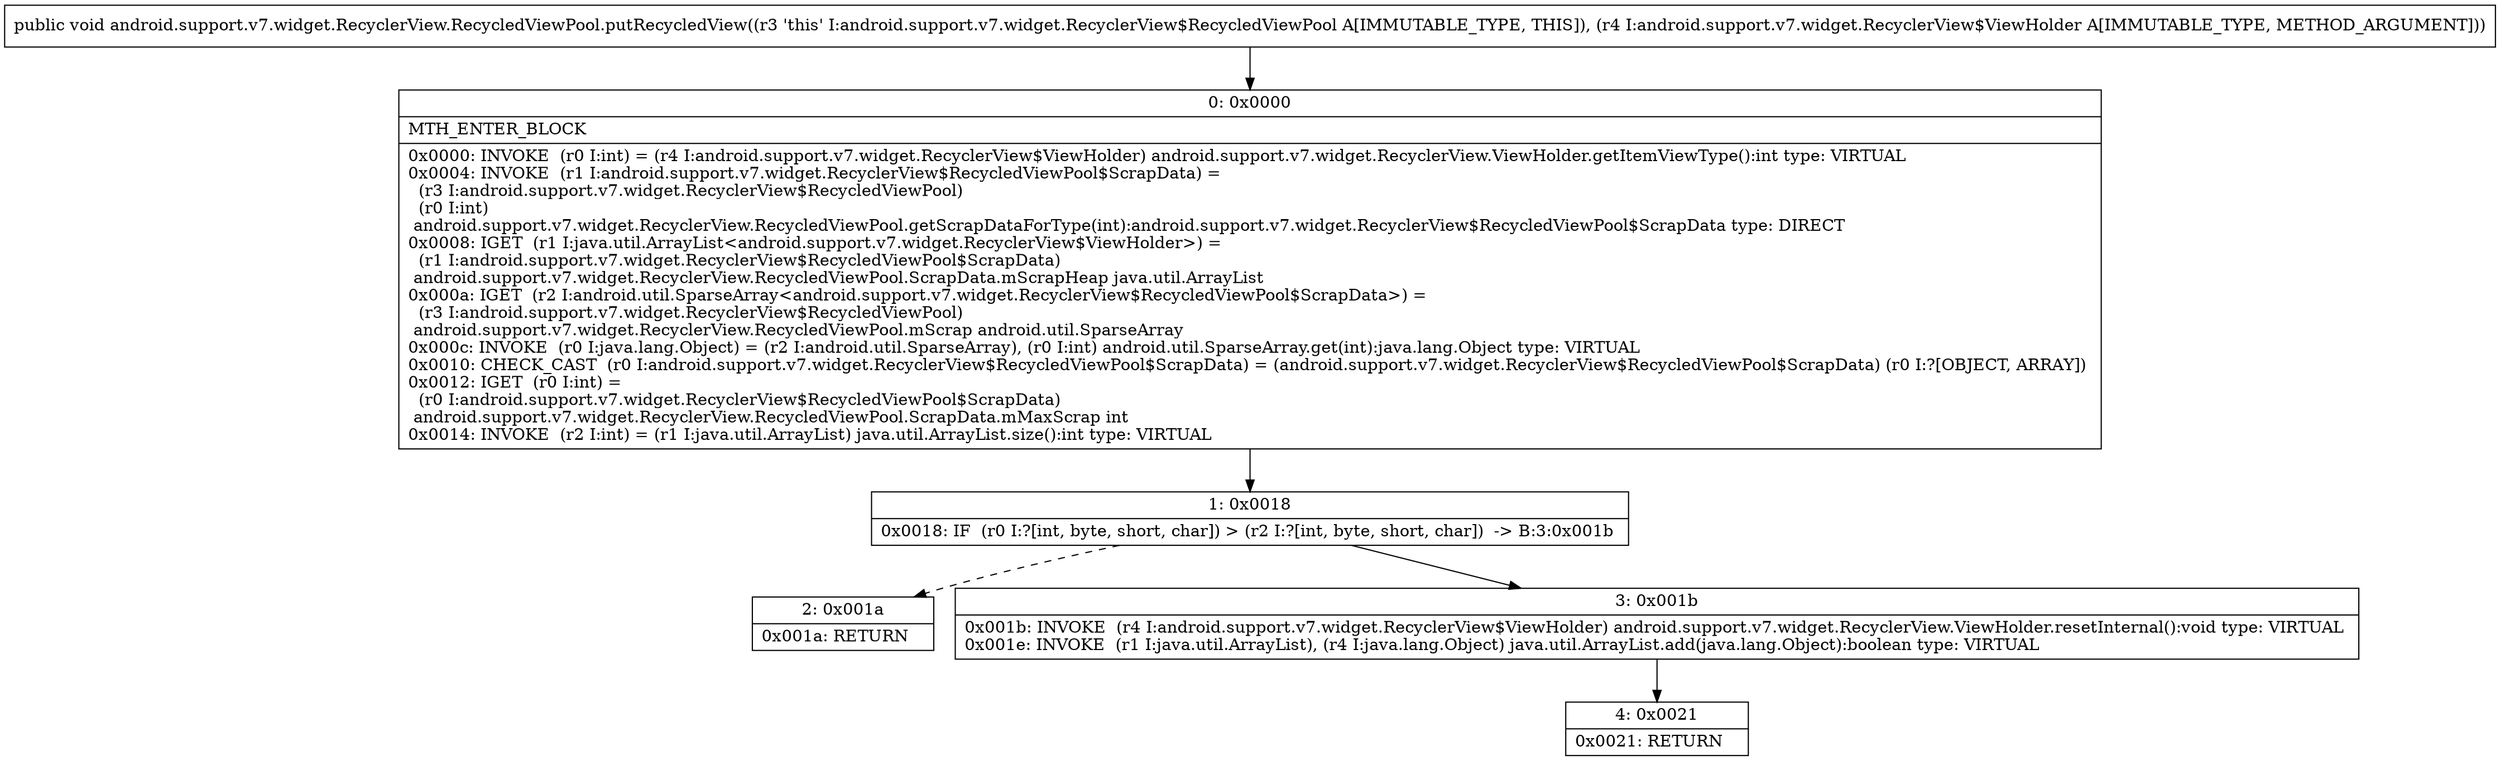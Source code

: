 digraph "CFG forandroid.support.v7.widget.RecyclerView.RecycledViewPool.putRecycledView(Landroid\/support\/v7\/widget\/RecyclerView$ViewHolder;)V" {
Node_0 [shape=record,label="{0\:\ 0x0000|MTH_ENTER_BLOCK\l|0x0000: INVOKE  (r0 I:int) = (r4 I:android.support.v7.widget.RecyclerView$ViewHolder) android.support.v7.widget.RecyclerView.ViewHolder.getItemViewType():int type: VIRTUAL \l0x0004: INVOKE  (r1 I:android.support.v7.widget.RecyclerView$RecycledViewPool$ScrapData) = \l  (r3 I:android.support.v7.widget.RecyclerView$RecycledViewPool)\l  (r0 I:int)\l android.support.v7.widget.RecyclerView.RecycledViewPool.getScrapDataForType(int):android.support.v7.widget.RecyclerView$RecycledViewPool$ScrapData type: DIRECT \l0x0008: IGET  (r1 I:java.util.ArrayList\<android.support.v7.widget.RecyclerView$ViewHolder\>) = \l  (r1 I:android.support.v7.widget.RecyclerView$RecycledViewPool$ScrapData)\l android.support.v7.widget.RecyclerView.RecycledViewPool.ScrapData.mScrapHeap java.util.ArrayList \l0x000a: IGET  (r2 I:android.util.SparseArray\<android.support.v7.widget.RecyclerView$RecycledViewPool$ScrapData\>) = \l  (r3 I:android.support.v7.widget.RecyclerView$RecycledViewPool)\l android.support.v7.widget.RecyclerView.RecycledViewPool.mScrap android.util.SparseArray \l0x000c: INVOKE  (r0 I:java.lang.Object) = (r2 I:android.util.SparseArray), (r0 I:int) android.util.SparseArray.get(int):java.lang.Object type: VIRTUAL \l0x0010: CHECK_CAST  (r0 I:android.support.v7.widget.RecyclerView$RecycledViewPool$ScrapData) = (android.support.v7.widget.RecyclerView$RecycledViewPool$ScrapData) (r0 I:?[OBJECT, ARRAY]) \l0x0012: IGET  (r0 I:int) = \l  (r0 I:android.support.v7.widget.RecyclerView$RecycledViewPool$ScrapData)\l android.support.v7.widget.RecyclerView.RecycledViewPool.ScrapData.mMaxScrap int \l0x0014: INVOKE  (r2 I:int) = (r1 I:java.util.ArrayList) java.util.ArrayList.size():int type: VIRTUAL \l}"];
Node_1 [shape=record,label="{1\:\ 0x0018|0x0018: IF  (r0 I:?[int, byte, short, char]) \> (r2 I:?[int, byte, short, char])  \-\> B:3:0x001b \l}"];
Node_2 [shape=record,label="{2\:\ 0x001a|0x001a: RETURN   \l}"];
Node_3 [shape=record,label="{3\:\ 0x001b|0x001b: INVOKE  (r4 I:android.support.v7.widget.RecyclerView$ViewHolder) android.support.v7.widget.RecyclerView.ViewHolder.resetInternal():void type: VIRTUAL \l0x001e: INVOKE  (r1 I:java.util.ArrayList), (r4 I:java.lang.Object) java.util.ArrayList.add(java.lang.Object):boolean type: VIRTUAL \l}"];
Node_4 [shape=record,label="{4\:\ 0x0021|0x0021: RETURN   \l}"];
MethodNode[shape=record,label="{public void android.support.v7.widget.RecyclerView.RecycledViewPool.putRecycledView((r3 'this' I:android.support.v7.widget.RecyclerView$RecycledViewPool A[IMMUTABLE_TYPE, THIS]), (r4 I:android.support.v7.widget.RecyclerView$ViewHolder A[IMMUTABLE_TYPE, METHOD_ARGUMENT])) }"];
MethodNode -> Node_0;
Node_0 -> Node_1;
Node_1 -> Node_2[style=dashed];
Node_1 -> Node_3;
Node_3 -> Node_4;
}

